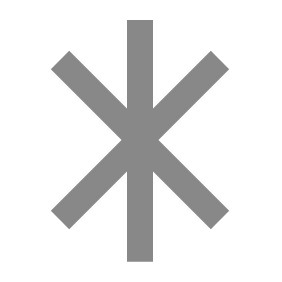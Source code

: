 <mxfile><diagram id="JarMPzb55Jt8SovZW2__" name="ページ1"><mxGraphModel dx="518" dy="322" grid="1" gridSize="10" guides="1" tooltips="1" connect="1" arrows="1" fold="1" page="1" pageScale="1" pageWidth="900" pageHeight="1600" math="0" shadow="0"><root><mxCell id="0"/><mxCell id="1" parent="0"/><mxCell id="5" value="" style="whiteSpace=wrap;html=1;aspect=fixed;fillColor=none;strokeColor=none;" vertex="1" parent="1"><mxGeometry x="130" y="130" width="140" height="140" as="geometry"/></mxCell><mxCell id="2" value="" style="endArrow=none;entryX=0;entryY=0;entryDx=0;entryDy=0;exitX=1;exitY=1;exitDx=0;exitDy=0;strokeWidth=13;strokeColor=#888888;fontSize=14;fontColor=none;noLabel=1;labelBackgroundColor=none;" parent="1" edge="1"><mxGeometry width="50" height="50" relative="1" as="geometry"><mxPoint x="240" y="240" as="sourcePoint"/><mxPoint x="160" y="160" as="targetPoint"/></mxGeometry></mxCell><mxCell id="3" value="" style="endArrow=none;exitX=1;exitY=0;exitDx=0;exitDy=0;entryX=0;entryY=1;entryDx=0;entryDy=0;strokeWidth=13;strokeColor=#888888;fontSize=14;fontFamily=Helvetica;fontColor=none;noLabel=1;labelBackgroundColor=none;" parent="1" edge="1"><mxGeometry width="50" height="50" relative="1" as="geometry"><mxPoint x="240" y="160" as="sourcePoint"/><mxPoint x="160" y="240" as="targetPoint"/></mxGeometry></mxCell><mxCell id="4" value="" style="endArrow=none;strokeWidth=13;strokeColor=#888888;fontSize=14;fontColor=none;noLabel=1;labelBackgroundColor=none;" parent="1" edge="1"><mxGeometry width="50" height="50" relative="1" as="geometry"><mxPoint x="200" y="260.893" as="sourcePoint"/><mxPoint x="200" y="140" as="targetPoint"/></mxGeometry></mxCell></root></mxGraphModel></diagram></mxfile>